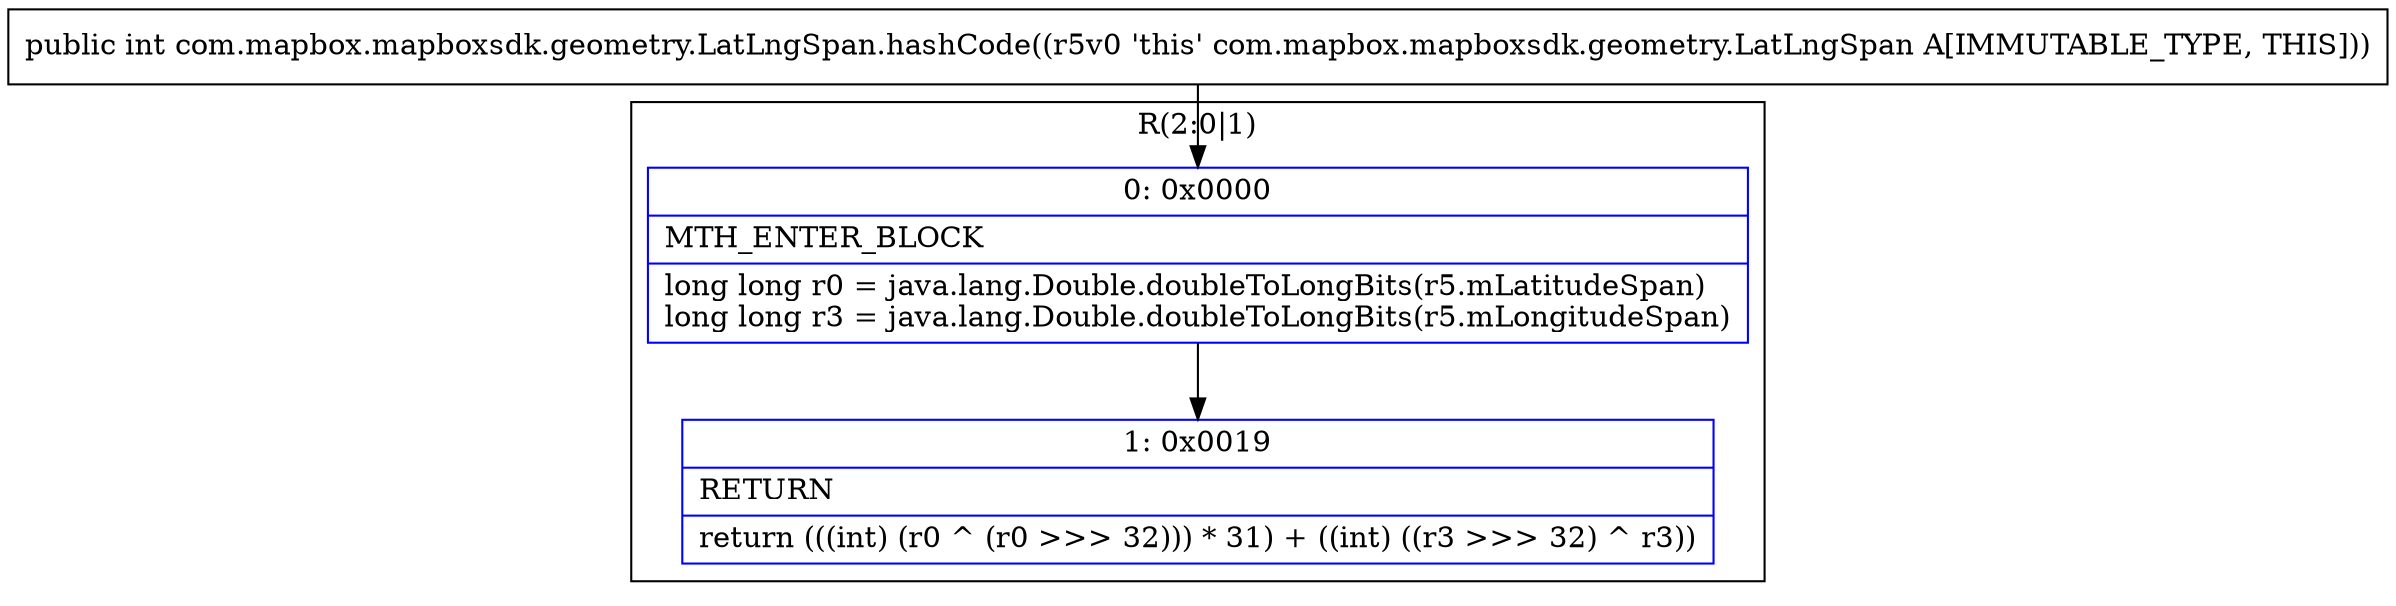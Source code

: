 digraph "CFG forcom.mapbox.mapboxsdk.geometry.LatLngSpan.hashCode()I" {
subgraph cluster_Region_1794739978 {
label = "R(2:0|1)";
node [shape=record,color=blue];
Node_0 [shape=record,label="{0\:\ 0x0000|MTH_ENTER_BLOCK\l|long long r0 = java.lang.Double.doubleToLongBits(r5.mLatitudeSpan)\llong long r3 = java.lang.Double.doubleToLongBits(r5.mLongitudeSpan)\l}"];
Node_1 [shape=record,label="{1\:\ 0x0019|RETURN\l|return (((int) (r0 ^ (r0 \>\>\> 32))) * 31) + ((int) ((r3 \>\>\> 32) ^ r3))\l}"];
}
MethodNode[shape=record,label="{public int com.mapbox.mapboxsdk.geometry.LatLngSpan.hashCode((r5v0 'this' com.mapbox.mapboxsdk.geometry.LatLngSpan A[IMMUTABLE_TYPE, THIS])) }"];
MethodNode -> Node_0;
Node_0 -> Node_1;
}

